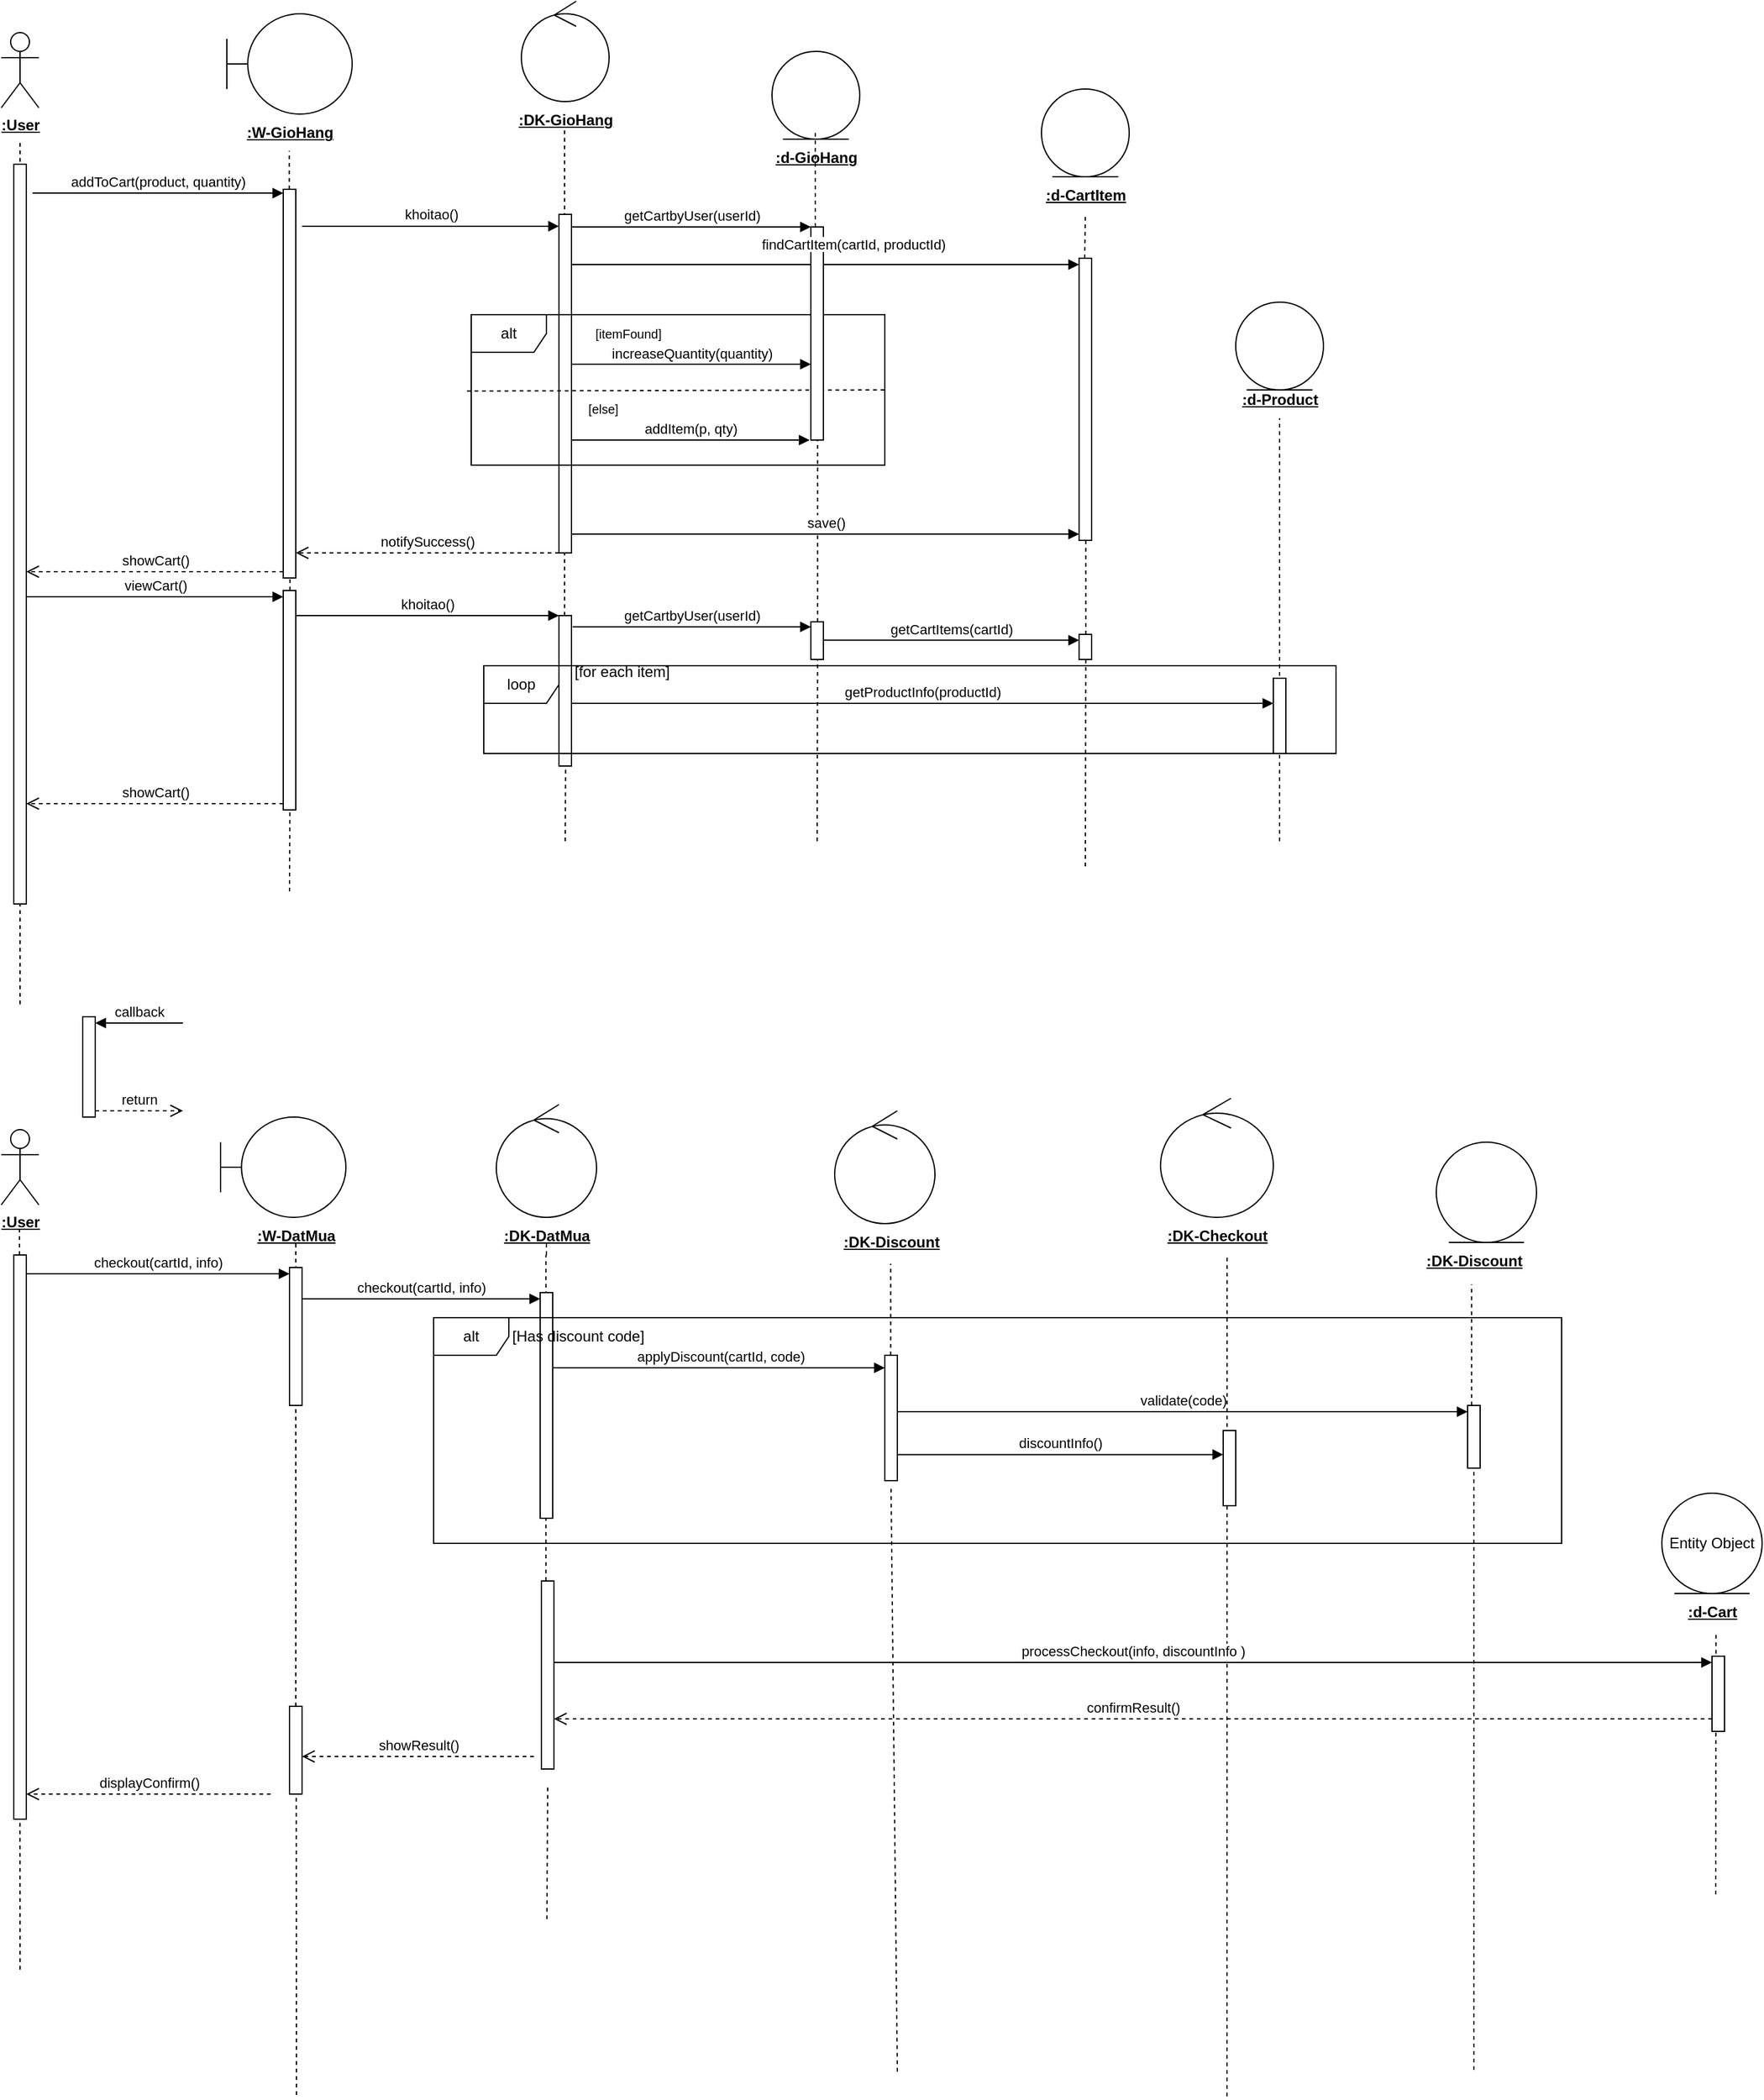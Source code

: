 <mxfile>
    <diagram id="i6ed9_GPbrMUFKTVZ5Md" name="Page-1">
        <mxGraphModel dx="311" dy="433" grid="1" gridSize="10" guides="1" tooltips="1" connect="1" arrows="1" fold="1" page="1" pageScale="1" pageWidth="850" pageHeight="1100" math="0" shadow="0">
            <root>
                <mxCell id="0"/>
                <mxCell id="1" parent="0"/>
                <mxCell id="469" value="" style="endArrow=none;dashed=1;html=1;" parent="1" edge="1">
                    <mxGeometry width="50" height="50" relative="1" as="geometry">
                        <mxPoint x="470" y="850" as="sourcePoint"/>
                        <mxPoint x="470" y="160" as="targetPoint"/>
                    </mxGeometry>
                </mxCell>
                <mxCell id="470" value="&lt;b&gt;&lt;u&gt;:User&lt;/u&gt;&lt;/b&gt;" style="shape=umlActor;verticalLabelPosition=bottom;verticalAlign=top;html=1;" parent="1" vertex="1">
                    <mxGeometry x="455" y="75" width="30" height="60" as="geometry"/>
                </mxCell>
                <mxCell id="471" value="" style="html=1;points=[[0,0,0,0,5],[0,1,0,0,-5],[1,0,0,0,5],[1,1,0,0,-5]];perimeter=orthogonalPerimeter;outlineConnect=0;targetShapes=umlLifeline;portConstraint=eastwest;newEdgeStyle={&quot;curved&quot;:0,&quot;rounded&quot;:0};" parent="1" vertex="1">
                    <mxGeometry x="465" y="180" width="10" height="590" as="geometry"/>
                </mxCell>
                <mxCell id="472" value="" style="shape=umlBoundary;whiteSpace=wrap;html=1;" parent="1" vertex="1">
                    <mxGeometry x="635" y="60" width="100" height="80" as="geometry"/>
                </mxCell>
                <mxCell id="473" value="&lt;b&gt;&lt;u&gt;:W-GioHang&lt;/u&gt;&lt;/b&gt;" style="text;html=1;align=center;verticalAlign=middle;resizable=0;points=[];autosize=1;strokeColor=none;fillColor=none;" parent="1" vertex="1">
                    <mxGeometry x="640" y="140" width="90" height="30" as="geometry"/>
                </mxCell>
                <mxCell id="474" value="" style="endArrow=none;dashed=1;html=1;entryX=0.498;entryY=0.978;entryDx=0;entryDy=0;entryPerimeter=0;exitX=0.481;exitY=0;exitDx=0;exitDy=0;exitPerimeter=0;" parent="1" source="486" target="473" edge="1">
                    <mxGeometry width="50" height="50" relative="1" as="geometry">
                        <mxPoint x="319.81" y="190" as="sourcePoint"/>
                        <mxPoint x="319.81" y="157.78" as="targetPoint"/>
                    </mxGeometry>
                </mxCell>
                <mxCell id="475" value="" style="shape=umlBoundary;whiteSpace=wrap;html=1;" parent="1" vertex="1">
                    <mxGeometry x="630" y="940" width="100" height="80" as="geometry"/>
                </mxCell>
                <mxCell id="476" value="" style="endArrow=none;dashed=1;html=1;entryX=0.535;entryY=0.926;entryDx=0;entryDy=0;entryPerimeter=0;" parent="1" source="569" edge="1">
                    <mxGeometry width="50" height="50" relative="1" as="geometry">
                        <mxPoint x="690.56" y="1720" as="sourcePoint"/>
                        <mxPoint x="690.0" y="1040" as="targetPoint"/>
                    </mxGeometry>
                </mxCell>
                <mxCell id="477" value="" style="ellipse;shape=umlControl;whiteSpace=wrap;html=1;" parent="1" vertex="1">
                    <mxGeometry x="870" y="50" width="70" height="80" as="geometry"/>
                </mxCell>
                <mxCell id="478" value="&lt;b&gt;&lt;u&gt;:DK-GioHang&lt;/u&gt;&lt;/b&gt;" style="text;html=1;align=center;verticalAlign=middle;resizable=0;points=[];autosize=1;strokeColor=none;fillColor=none;" parent="1" vertex="1">
                    <mxGeometry x="855" y="130" width="100" height="30" as="geometry"/>
                </mxCell>
                <mxCell id="479" value="" style="endArrow=none;dashed=1;html=1;entryX=0.535;entryY=0.926;entryDx=0;entryDy=0;entryPerimeter=0;" parent="1" source="535" edge="1">
                    <mxGeometry width="50" height="50" relative="1" as="geometry">
                        <mxPoint x="890" y="1580" as="sourcePoint"/>
                        <mxPoint x="890" y="1040" as="targetPoint"/>
                    </mxGeometry>
                </mxCell>
                <mxCell id="480" value="&lt;b&gt;&lt;u&gt;:d-CartItem&lt;/u&gt;&lt;/b&gt;" style="text;html=1;align=center;verticalAlign=middle;resizable=0;points=[];autosize=1;strokeColor=none;fillColor=none;" parent="1" vertex="1">
                    <mxGeometry x="1275" y="190" width="90" height="30" as="geometry"/>
                </mxCell>
                <mxCell id="481" value="" style="endArrow=none;dashed=1;html=1;entryX=0.535;entryY=0.926;entryDx=0;entryDy=0;entryPerimeter=0;" parent="1" source="509" edge="1">
                    <mxGeometry width="50" height="50" relative="1" as="geometry">
                        <mxPoint x="904" y="775.412" as="sourcePoint"/>
                        <mxPoint x="904.44" y="150" as="targetPoint"/>
                    </mxGeometry>
                </mxCell>
                <mxCell id="482" value="&lt;b&gt;&lt;u&gt;:W-DatMua&lt;/u&gt;&lt;/b&gt;" style="text;html=1;align=center;verticalAlign=middle;resizable=0;points=[];autosize=1;strokeColor=none;fillColor=none;" parent="1" vertex="1">
                    <mxGeometry x="645" y="1020" width="90" height="30" as="geometry"/>
                </mxCell>
                <mxCell id="483" value="" style="endArrow=none;dashed=1;html=1;" parent="1" edge="1">
                    <mxGeometry width="50" height="50" relative="1" as="geometry">
                        <mxPoint x="1319.5" y="255" as="sourcePoint"/>
                        <mxPoint x="1320" y="220" as="targetPoint"/>
                    </mxGeometry>
                </mxCell>
                <mxCell id="484" value="addToCart(product, quantity)" style="html=1;verticalAlign=bottom;endArrow=block;curved=0;rounded=0;exitX=1.5;exitY=0.039;exitDx=0;exitDy=0;exitPerimeter=0;" parent="1" source="471" target="486" edge="1">
                    <mxGeometry relative="1" as="geometry">
                        <mxPoint x="140" y="195" as="sourcePoint"/>
                        <mxPoint x="310" y="190" as="targetPoint"/>
                    </mxGeometry>
                </mxCell>
                <mxCell id="485" value="" style="endArrow=none;dashed=1;html=1;entryX=0.535;entryY=0.926;entryDx=0;entryDy=0;entryPerimeter=0;" parent="1" source="505" target="486" edge="1">
                    <mxGeometry width="50" height="50" relative="1" as="geometry">
                        <mxPoint x="320" y="760" as="sourcePoint"/>
                        <mxPoint x="323" y="158" as="targetPoint"/>
                    </mxGeometry>
                </mxCell>
                <mxCell id="486" value="" style="html=1;points=[[0,0,0,0,5],[0,1,0,0,-5],[1,0,0,0,5],[1,1,0,0,-5]];perimeter=orthogonalPerimeter;outlineConnect=0;targetShapes=umlLifeline;portConstraint=eastwest;newEdgeStyle={&quot;curved&quot;:0,&quot;rounded&quot;:0};" parent="1" vertex="1">
                    <mxGeometry x="680" y="200" width="10" height="310" as="geometry"/>
                </mxCell>
                <mxCell id="487" value="" style="html=1;points=[[0,0,0,0,5],[0,1,0,0,-5],[1,0,0,0,5],[1,1,0,0,-5]];perimeter=orthogonalPerimeter;outlineConnect=0;targetShapes=umlLifeline;portConstraint=eastwest;newEdgeStyle={&quot;curved&quot;:0,&quot;rounded&quot;:0};" parent="1" vertex="1">
                    <mxGeometry x="900" y="220" width="10" height="270" as="geometry"/>
                </mxCell>
                <mxCell id="488" value="" style="ellipse;shape=umlEntity;whiteSpace=wrap;html=1;" parent="1" vertex="1">
                    <mxGeometry x="1070" y="90" width="70" height="70" as="geometry"/>
                </mxCell>
                <mxCell id="489" value="&lt;b&gt;&lt;u&gt;:d-GioHang&lt;/u&gt;&lt;/b&gt;" style="text;html=1;align=center;verticalAlign=middle;resizable=0;points=[];autosize=1;strokeColor=none;fillColor=none;" parent="1" vertex="1">
                    <mxGeometry x="1060" y="160" width="90" height="30" as="geometry"/>
                </mxCell>
                <mxCell id="490" value="" style="endArrow=none;dashed=1;html=1;entryX=0.535;entryY=0.926;entryDx=0;entryDy=0;entryPerimeter=0;" parent="1" edge="1">
                    <mxGeometry width="50" height="50" relative="1" as="geometry">
                        <mxPoint x="1104.52" y="236" as="sourcePoint"/>
                        <mxPoint x="1104.52" y="155" as="targetPoint"/>
                    </mxGeometry>
                </mxCell>
                <mxCell id="491" value="getCartbyUser(userId)" style="html=1;verticalAlign=bottom;endArrow=block;curved=0;rounded=0;" parent="1" target="513" edge="1">
                    <mxGeometry relative="1" as="geometry">
                        <mxPoint x="910" y="230" as="sourcePoint"/>
                        <mxPoint x="1250" y="230" as="targetPoint"/>
                    </mxGeometry>
                </mxCell>
                <mxCell id="492" value="" style="endArrow=none;dashed=1;html=1;entryX=0.535;entryY=0.926;entryDx=0;entryDy=0;entryPerimeter=0;" parent="1" source="512" target="513" edge="1">
                    <mxGeometry width="50" height="50" relative="1" as="geometry">
                        <mxPoint x="1275" y="964.571" as="sourcePoint"/>
                        <mxPoint x="1275" y="149" as="targetPoint"/>
                    </mxGeometry>
                </mxCell>
                <mxCell id="493" value="" style="ellipse;shape=umlEntity;whiteSpace=wrap;html=1;" parent="1" vertex="1">
                    <mxGeometry x="1285" y="120" width="70" height="70" as="geometry"/>
                </mxCell>
                <mxCell id="494" value="" style="html=1;verticalAlign=bottom;endArrow=block;curved=0;rounded=0;entryX=0;entryY=0;entryDx=0;entryDy=5;" parent="1" source="513" target="515" edge="1">
                    <mxGeometry x="0.412" relative="1" as="geometry">
                        <mxPoint x="1040" y="260" as="sourcePoint"/>
                        <Array as="points">
                            <mxPoint x="910" y="260"/>
                        </Array>
                        <mxPoint as="offset"/>
                    </mxGeometry>
                </mxCell>
                <mxCell id="495" value="alt" style="shape=umlFrame;whiteSpace=wrap;html=1;pointerEvents=0;" parent="1" vertex="1">
                    <mxGeometry x="830" y="300" width="330" height="120" as="geometry"/>
                </mxCell>
                <mxCell id="496" value="&lt;font style=&quot;font-size: 10px;&quot;&gt;[itemFound]&lt;/font&gt;" style="text;html=1;align=center;verticalAlign=middle;resizable=0;points=[];autosize=1;strokeColor=none;fillColor=none;" parent="1" vertex="1">
                    <mxGeometry x="915" y="300" width="80" height="30" as="geometry"/>
                </mxCell>
                <mxCell id="497" value="khoitao()" style="html=1;verticalAlign=bottom;endArrow=block;curved=0;rounded=0;exitX=1.5;exitY=0.095;exitDx=0;exitDy=0;exitPerimeter=0;" parent="1" source="486" target="487" edge="1">
                    <mxGeometry relative="1" as="geometry">
                        <mxPoint x="420" y="190" as="sourcePoint"/>
                        <mxPoint x="595" y="190" as="targetPoint"/>
                    </mxGeometry>
                </mxCell>
                <mxCell id="498" value="increaseQuantity(quantity)" style="html=1;verticalAlign=bottom;endArrow=block;curved=0;rounded=0;" parent="1" source="487" target="513" edge="1">
                    <mxGeometry relative="1" as="geometry">
                        <mxPoint x="920" y="339.5" as="sourcePoint"/>
                        <mxPoint x="1110" y="340" as="targetPoint"/>
                        <Array as="points">
                            <mxPoint x="1010" y="339.5"/>
                            <mxPoint x="1090" y="339.5"/>
                        </Array>
                    </mxGeometry>
                </mxCell>
                <mxCell id="499" value="" style="endArrow=none;dashed=1;html=1;exitX=-0.007;exitY=0.545;exitDx=0;exitDy=0;exitPerimeter=0;" parent="1" edge="1">
                    <mxGeometry width="50" height="50" relative="1" as="geometry">
                        <mxPoint x="826.64" y="360.91" as="sourcePoint"/>
                        <mxPoint x="1160" y="360" as="targetPoint"/>
                    </mxGeometry>
                </mxCell>
                <mxCell id="500" value="&lt;span style=&quot;font-size: 10px;&quot;&gt;[else]&lt;/span&gt;" style="text;html=1;align=center;verticalAlign=middle;resizable=0;points=[];autosize=1;strokeColor=none;fillColor=none;" parent="1" vertex="1">
                    <mxGeometry x="910" y="360" width="50" height="30" as="geometry"/>
                </mxCell>
                <mxCell id="501" value="addItem(p, qty)" style="html=1;verticalAlign=bottom;endArrow=block;curved=0;rounded=0;" parent="1" source="487" edge="1">
                    <mxGeometry x="-0.002" relative="1" as="geometry">
                        <mxPoint x="915" y="400.5" as="sourcePoint"/>
                        <mxPoint x="1100" y="400" as="targetPoint"/>
                        <Array as="points">
                            <mxPoint x="1015" y="400"/>
                            <mxPoint x="1095" y="400"/>
                        </Array>
                        <mxPoint as="offset"/>
                    </mxGeometry>
                </mxCell>
                <mxCell id="502" value="save()" style="html=1;verticalAlign=bottom;endArrow=block;curved=0;rounded=0;entryX=0;entryY=1;entryDx=0;entryDy=-5;entryPerimeter=0;" parent="1" source="487" target="515" edge="1">
                    <mxGeometry relative="1" as="geometry">
                        <mxPoint x="1041" y="475" as="sourcePoint"/>
                        <mxPoint x="1111" y="475" as="targetPoint"/>
                    </mxGeometry>
                </mxCell>
                <mxCell id="503" value="notifySuccess()" style="html=1;verticalAlign=bottom;endArrow=open;dashed=1;endSize=8;curved=0;rounded=0;" parent="1" edge="1">
                    <mxGeometry relative="1" as="geometry">
                        <mxPoint x="690" y="490" as="targetPoint"/>
                        <mxPoint x="900" y="490" as="sourcePoint"/>
                    </mxGeometry>
                </mxCell>
                <mxCell id="504" value="" style="endArrow=none;dashed=1;html=1;entryX=0.535;entryY=0.926;entryDx=0;entryDy=0;entryPerimeter=0;" parent="1" target="505" edge="1">
                    <mxGeometry width="50" height="50" relative="1" as="geometry">
                        <mxPoint x="685" y="760" as="sourcePoint"/>
                        <mxPoint x="320" y="486" as="targetPoint"/>
                    </mxGeometry>
                </mxCell>
                <mxCell id="505" value="" style="html=1;points=[[0,0,0,0,5],[0,1,0,0,-5],[1,0,0,0,5],[1,1,0,0,-5]];perimeter=orthogonalPerimeter;outlineConnect=0;targetShapes=umlLifeline;portConstraint=eastwest;newEdgeStyle={&quot;curved&quot;:0,&quot;rounded&quot;:0};" parent="1" vertex="1">
                    <mxGeometry x="680" y="520" width="10" height="175" as="geometry"/>
                </mxCell>
                <mxCell id="506" value="viewCart()" style="html=1;verticalAlign=bottom;endArrow=block;curved=0;rounded=0;entryX=0;entryY=0;entryDx=0;entryDy=5;entryPerimeter=0;" parent="1" source="471" target="505" edge="1">
                    <mxGeometry relative="1" as="geometry">
                        <mxPoint x="475" y="540" as="sourcePoint"/>
                        <mxPoint x="650" y="540" as="targetPoint"/>
                    </mxGeometry>
                </mxCell>
                <mxCell id="507" value="khoitao()" style="html=1;verticalAlign=bottom;endArrow=block;curved=0;rounded=0;" parent="1" edge="1">
                    <mxGeometry relative="1" as="geometry">
                        <mxPoint x="690" y="540" as="sourcePoint"/>
                        <mxPoint x="900" y="540" as="targetPoint"/>
                        <Array as="points">
                            <mxPoint x="800" y="540"/>
                        </Array>
                    </mxGeometry>
                </mxCell>
                <mxCell id="508" value="" style="endArrow=none;dashed=1;html=1;entryX=0.535;entryY=0.926;entryDx=0;entryDy=0;entryPerimeter=0;" parent="1" target="509" edge="1">
                    <mxGeometry width="50" height="50" relative="1" as="geometry">
                        <mxPoint x="905" y="720" as="sourcePoint"/>
                        <mxPoint x="904.44" y="150" as="targetPoint"/>
                    </mxGeometry>
                </mxCell>
                <mxCell id="509" value="" style="html=1;points=[[0,0,0,0,5],[0,1,0,0,-5],[1,0,0,0,5],[1,1,0,0,-5]];perimeter=orthogonalPerimeter;outlineConnect=0;targetShapes=umlLifeline;portConstraint=eastwest;newEdgeStyle={&quot;curved&quot;:0,&quot;rounded&quot;:0};" parent="1" vertex="1">
                    <mxGeometry x="900" y="540" width="10" height="120" as="geometry"/>
                </mxCell>
                <mxCell id="510" value="getCartbyUser(userId)" style="html=1;verticalAlign=bottom;endArrow=block;curved=0;rounded=0;entryX=-0.1;entryY=0;entryDx=0;entryDy=0;entryPerimeter=0;" parent="1" edge="1">
                    <mxGeometry relative="1" as="geometry">
                        <mxPoint x="911" y="549" as="sourcePoint"/>
                        <mxPoint x="1101" y="549" as="targetPoint"/>
                    </mxGeometry>
                </mxCell>
                <mxCell id="511" value="" style="endArrow=none;dashed=1;html=1;entryX=0.535;entryY=0.926;entryDx=0;entryDy=0;entryPerimeter=0;" parent="1" target="512" edge="1">
                    <mxGeometry width="50" height="50" relative="1" as="geometry">
                        <mxPoint x="1106" y="720" as="sourcePoint"/>
                        <mxPoint x="1275" y="387" as="targetPoint"/>
                    </mxGeometry>
                </mxCell>
                <mxCell id="512" value="" style="html=1;points=[[0,0,0,0,5],[0,1,0,0,-5],[1,0,0,0,5],[1,1,0,0,-5]];perimeter=orthogonalPerimeter;outlineConnect=0;targetShapes=umlLifeline;portConstraint=eastwest;newEdgeStyle={&quot;curved&quot;:0,&quot;rounded&quot;:0};" parent="1" vertex="1">
                    <mxGeometry x="1101" y="545" width="10" height="30" as="geometry"/>
                </mxCell>
                <mxCell id="513" value="" style="html=1;points=[[0,0,0,0,5],[0,1,0,0,-5],[1,0,0,0,5],[1,1,0,0,-5]];perimeter=orthogonalPerimeter;outlineConnect=0;targetShapes=umlLifeline;portConstraint=eastwest;newEdgeStyle={&quot;curved&quot;:0,&quot;rounded&quot;:0};" parent="1" vertex="1">
                    <mxGeometry x="1101" y="230" width="10" height="170" as="geometry"/>
                </mxCell>
                <mxCell id="514" value="" style="endArrow=none;dashed=1;html=1;entryX=0.535;entryY=0.926;entryDx=0;entryDy=0;entryPerimeter=0;" parent="1" source="518" target="515" edge="1">
                    <mxGeometry width="50" height="50" relative="1" as="geometry">
                        <mxPoint x="1320" y="740" as="sourcePoint"/>
                        <mxPoint x="1410" y="150" as="targetPoint"/>
                    </mxGeometry>
                </mxCell>
                <mxCell id="515" value="" style="html=1;points=[[0,0,0,0,5],[0,1,0,0,-5],[1,0,0,0,5],[1,1,0,0,-5]];perimeter=orthogonalPerimeter;outlineConnect=0;targetShapes=umlLifeline;portConstraint=eastwest;newEdgeStyle={&quot;curved&quot;:0,&quot;rounded&quot;:0};" parent="1" vertex="1">
                    <mxGeometry x="1315" y="255" width="10" height="225" as="geometry"/>
                </mxCell>
                <mxCell id="516" value="getCartItems(cartId)" style="html=1;verticalAlign=bottom;endArrow=block;curved=0;rounded=0;entryX=0;entryY=0;entryDx=0;entryDy=5;" parent="1" edge="1">
                    <mxGeometry relative="1" as="geometry">
                        <mxPoint x="1111.0" y="559.68" as="sourcePoint"/>
                        <mxPoint x="1315" y="559.68" as="targetPoint"/>
                    </mxGeometry>
                </mxCell>
                <mxCell id="517" value="" style="endArrow=none;dashed=1;html=1;entryX=0.535;entryY=0.926;entryDx=0;entryDy=0;entryPerimeter=0;" parent="1" target="518" edge="1">
                    <mxGeometry width="50" height="50" relative="1" as="geometry">
                        <mxPoint x="1320" y="740" as="sourcePoint"/>
                        <mxPoint x="1320" y="463" as="targetPoint"/>
                    </mxGeometry>
                </mxCell>
                <mxCell id="518" value="" style="html=1;points=[[0,0,0,0,5],[0,1,0,0,-5],[1,0,0,0,5],[1,1,0,0,-5]];perimeter=orthogonalPerimeter;outlineConnect=0;targetShapes=umlLifeline;portConstraint=eastwest;newEdgeStyle={&quot;curved&quot;:0,&quot;rounded&quot;:0};" parent="1" vertex="1">
                    <mxGeometry x="1315" y="555" width="10" height="20" as="geometry"/>
                </mxCell>
                <mxCell id="519" value="" style="ellipse;shape=umlEntity;whiteSpace=wrap;html=1;" parent="1" vertex="1">
                    <mxGeometry x="1440" y="290" width="70" height="70" as="geometry"/>
                </mxCell>
                <mxCell id="520" value="&lt;b&gt;&lt;u&gt;:d-Product&lt;/u&gt;&lt;/b&gt;" style="text;html=1;align=center;verticalAlign=middle;resizable=0;points=[];autosize=1;strokeColor=none;fillColor=none;" parent="1" vertex="1">
                    <mxGeometry x="1435" y="352.5" width="80" height="30" as="geometry"/>
                </mxCell>
                <mxCell id="521" value="" style="endArrow=none;dashed=1;html=1;" parent="1" target="520" edge="1">
                    <mxGeometry width="50" height="50" relative="1" as="geometry">
                        <mxPoint x="1475" y="720" as="sourcePoint"/>
                        <mxPoint x="1480" y="280" as="targetPoint"/>
                    </mxGeometry>
                </mxCell>
                <mxCell id="522" value="[for each item]" style="text;html=1;align=center;verticalAlign=middle;resizable=0;points=[];autosize=1;strokeColor=none;fillColor=none;" parent="1" vertex="1">
                    <mxGeometry x="900" y="570" width="100" height="30" as="geometry"/>
                </mxCell>
                <mxCell id="523" value="" style="html=1;points=[[0,0,0,0,5],[0,1,0,0,-5],[1,0,0,0,5],[1,1,0,0,-5]];perimeter=orthogonalPerimeter;outlineConnect=0;targetShapes=umlLifeline;portConstraint=eastwest;newEdgeStyle={&quot;curved&quot;:0,&quot;rounded&quot;:0};" parent="1" vertex="1">
                    <mxGeometry x="1470" y="590" width="10" height="60" as="geometry"/>
                </mxCell>
                <mxCell id="524" value="getProductInfo(productId)" style="html=1;verticalAlign=bottom;endArrow=block;curved=0;rounded=0;entryX=0;entryY=0;entryDx=0;entryDy=5;" parent="1" edge="1">
                    <mxGeometry relative="1" as="geometry">
                        <mxPoint x="910" y="610" as="sourcePoint"/>
                        <mxPoint x="1470" y="610" as="targetPoint"/>
                    </mxGeometry>
                </mxCell>
                <mxCell id="525" value="loop" style="shape=umlFrame;whiteSpace=wrap;html=1;pointerEvents=0;" parent="1" vertex="1">
                    <mxGeometry x="840" y="580" width="680" height="70" as="geometry"/>
                </mxCell>
                <mxCell id="526" value="showCart()" style="html=1;verticalAlign=bottom;endArrow=open;dashed=1;endSize=8;curved=0;rounded=0;exitX=0;exitY=1;exitDx=0;exitDy=-5;exitPerimeter=0;" parent="1" source="505" target="471" edge="1">
                    <mxGeometry relative="1" as="geometry">
                        <mxPoint x="140" y="689" as="targetPoint"/>
                        <mxPoint x="310" y="690" as="sourcePoint"/>
                    </mxGeometry>
                </mxCell>
                <mxCell id="527" value="showCart()" style="html=1;verticalAlign=bottom;endArrow=open;dashed=1;endSize=8;curved=0;rounded=0;exitX=0;exitY=1;exitDx=0;exitDy=-5;exitPerimeter=0;" parent="1" source="486" target="471" edge="1">
                    <mxGeometry relative="1" as="geometry">
                        <mxPoint x="465" y="510" as="targetPoint"/>
                        <mxPoint x="670" y="510" as="sourcePoint"/>
                    </mxGeometry>
                </mxCell>
                <mxCell id="528" value="&lt;b&gt;&lt;u&gt;:User&lt;/u&gt;&lt;/b&gt;" style="shape=umlActor;verticalLabelPosition=bottom;verticalAlign=top;html=1;" parent="1" vertex="1">
                    <mxGeometry x="455" y="950" width="30" height="60" as="geometry"/>
                </mxCell>
                <mxCell id="529" value="" style="endArrow=none;dashed=1;html=1;" parent="1" edge="1">
                    <mxGeometry width="50" height="50" relative="1" as="geometry">
                        <mxPoint x="470" y="1620" as="sourcePoint"/>
                        <mxPoint x="469.55" y="1030" as="targetPoint"/>
                    </mxGeometry>
                </mxCell>
                <mxCell id="530" value="" style="html=1;points=[[0,0,0,0,5],[0,1,0,0,-5],[1,0,0,0,5],[1,1,0,0,-5]];perimeter=orthogonalPerimeter;outlineConnect=0;targetShapes=umlLifeline;portConstraint=eastwest;newEdgeStyle={&quot;curved&quot;:0,&quot;rounded&quot;:0};" parent="1" vertex="1">
                    <mxGeometry x="685" y="1060" width="10" height="110" as="geometry"/>
                </mxCell>
                <mxCell id="531" value="checkout(cartId, info)" style="html=1;verticalAlign=bottom;endArrow=block;curved=0;rounded=0;entryX=0;entryY=0;entryDx=0;entryDy=5;" parent="1" source="532" target="530" edge="1">
                    <mxGeometry relative="1" as="geometry">
                        <mxPoint x="570" y="1065" as="sourcePoint"/>
                    </mxGeometry>
                </mxCell>
                <mxCell id="532" value="" style="html=1;points=[[0,0,0,0,5],[0,1,0,0,-5],[1,0,0,0,5],[1,1,0,0,-5]];perimeter=orthogonalPerimeter;outlineConnect=0;targetShapes=umlLifeline;portConstraint=eastwest;newEdgeStyle={&quot;curved&quot;:0,&quot;rounded&quot;:0};" parent="1" vertex="1">
                    <mxGeometry x="465" y="1050" width="10" height="450" as="geometry"/>
                </mxCell>
                <mxCell id="533" value="" style="ellipse;shape=umlControl;whiteSpace=wrap;html=1;" parent="1" vertex="1">
                    <mxGeometry x="850" y="930" width="80" height="90" as="geometry"/>
                </mxCell>
                <mxCell id="534" value="" style="endArrow=none;dashed=1;html=1;entryX=0.502;entryY=1.083;entryDx=0;entryDy=0;entryPerimeter=0;" parent="1" source="561" edge="1">
                    <mxGeometry width="50" height="50" relative="1" as="geometry">
                        <mxPoint x="890.37" y="1579.73" as="sourcePoint"/>
                        <mxPoint x="889.63" y="1050" as="targetPoint"/>
                    </mxGeometry>
                </mxCell>
                <mxCell id="535" value="&lt;b&gt;&lt;u&gt;:DK-DatMua&lt;/u&gt;&lt;/b&gt;" style="text;html=1;align=center;verticalAlign=middle;resizable=0;points=[];autosize=1;strokeColor=none;fillColor=none;" parent="1" vertex="1">
                    <mxGeometry x="845" y="1020" width="90" height="30" as="geometry"/>
                </mxCell>
                <mxCell id="536" value="" style="html=1;points=[[0,0,0,0,5],[0,1,0,0,-5],[1,0,0,0,5],[1,1,0,0,-5]];perimeter=orthogonalPerimeter;outlineConnect=0;targetShapes=umlLifeline;portConstraint=eastwest;newEdgeStyle={&quot;curved&quot;:0,&quot;rounded&quot;:0};" parent="1" vertex="1">
                    <mxGeometry x="520" y="860" width="10" height="80" as="geometry"/>
                </mxCell>
                <mxCell id="537" value="callback" style="html=1;verticalAlign=bottom;endArrow=block;curved=0;rounded=0;entryX=1;entryY=0;entryDx=0;entryDy=5;" parent="1" target="536" edge="1">
                    <mxGeometry relative="1" as="geometry">
                        <mxPoint x="600" y="865" as="sourcePoint"/>
                    </mxGeometry>
                </mxCell>
                <mxCell id="538" value="return" style="html=1;verticalAlign=bottom;endArrow=open;dashed=1;endSize=8;curved=0;rounded=0;exitX=1;exitY=1;exitDx=0;exitDy=-5;" parent="1" source="536" edge="1">
                    <mxGeometry relative="1" as="geometry">
                        <mxPoint x="600" y="935" as="targetPoint"/>
                    </mxGeometry>
                </mxCell>
                <mxCell id="539" value="" style="html=1;points=[[0,0,0,0,5],[0,1,0,0,-5],[1,0,0,0,5],[1,1,0,0,-5]];perimeter=orthogonalPerimeter;outlineConnect=0;targetShapes=umlLifeline;portConstraint=eastwest;newEdgeStyle={&quot;curved&quot;:0,&quot;rounded&quot;:0};" parent="1" vertex="1">
                    <mxGeometry x="885" y="1080" width="10" height="180" as="geometry"/>
                </mxCell>
                <mxCell id="540" value="checkout(cartId, info)" style="html=1;verticalAlign=bottom;endArrow=block;curved=0;rounded=0;entryX=0;entryY=0;entryDx=0;entryDy=5;" parent="1" source="530" target="539" edge="1">
                    <mxGeometry relative="1" as="geometry">
                        <mxPoint x="815" y="1085" as="sourcePoint"/>
                        <mxPoint as="offset"/>
                    </mxGeometry>
                </mxCell>
                <mxCell id="541" value="alt" style="shape=umlFrame;whiteSpace=wrap;html=1;pointerEvents=0;" parent="1" vertex="1">
                    <mxGeometry x="800" y="1100" width="900" height="180" as="geometry"/>
                </mxCell>
                <mxCell id="542" value="" style="ellipse;shape=umlControl;whiteSpace=wrap;html=1;" parent="1" vertex="1">
                    <mxGeometry x="1120" y="935" width="80" height="90" as="geometry"/>
                </mxCell>
                <mxCell id="543" value="&lt;b&gt;&lt;u&gt;:DK-Discount&lt;/u&gt;&lt;/b&gt;" style="text;html=1;align=center;verticalAlign=middle;resizable=0;points=[];autosize=1;strokeColor=none;fillColor=none;" parent="1" vertex="1">
                    <mxGeometry x="1115" y="1025" width="100" height="30" as="geometry"/>
                </mxCell>
                <mxCell id="544" value="" style="endArrow=none;dashed=1;html=1;entryX=0.497;entryY=1.065;entryDx=0;entryDy=0;entryPerimeter=0;" parent="1" source="547" target="543" edge="1">
                    <mxGeometry width="50" height="50" relative="1" as="geometry">
                        <mxPoint x="1170" y="1701.391" as="sourcePoint"/>
                        <mxPoint x="1160" y="1090" as="targetPoint"/>
                    </mxGeometry>
                </mxCell>
                <mxCell id="545" value="applyDiscount(cartId, code)" style="html=1;verticalAlign=bottom;endArrow=block;curved=0;rounded=0;entryX=0;entryY=0;entryDx=0;entryDy=5;" parent="1" edge="1">
                    <mxGeometry x="0.011" relative="1" as="geometry">
                        <mxPoint x="895" y="1140" as="sourcePoint"/>
                        <mxPoint x="1160" y="1140" as="targetPoint"/>
                        <Array as="points">
                            <mxPoint x="1030" y="1140"/>
                        </Array>
                        <mxPoint as="offset"/>
                    </mxGeometry>
                </mxCell>
                <mxCell id="546" value="" style="endArrow=none;dashed=1;html=1;entryX=0.497;entryY=1.065;entryDx=0;entryDy=0;entryPerimeter=0;" parent="1" target="547" edge="1">
                    <mxGeometry width="50" height="50" relative="1" as="geometry">
                        <mxPoint x="1170" y="1701.391" as="sourcePoint"/>
                        <mxPoint x="1165" y="1057" as="targetPoint"/>
                    </mxGeometry>
                </mxCell>
                <mxCell id="547" value="" style="html=1;points=[[0,0,0,0,5],[0,1,0,0,-5],[1,0,0,0,5],[1,1,0,0,-5]];perimeter=orthogonalPerimeter;outlineConnect=0;targetShapes=umlLifeline;portConstraint=eastwest;newEdgeStyle={&quot;curved&quot;:0,&quot;rounded&quot;:0};" parent="1" vertex="1">
                    <mxGeometry x="1160" y="1130" width="10" height="100" as="geometry"/>
                </mxCell>
                <mxCell id="548" value="[Has discount code]" style="text;html=1;align=center;verticalAlign=middle;resizable=0;points=[];autosize=1;strokeColor=none;fillColor=none;" parent="1" vertex="1">
                    <mxGeometry x="850" y="1100" width="130" height="30" as="geometry"/>
                </mxCell>
                <mxCell id="549" value="" style="ellipse;shape=umlEntity;whiteSpace=wrap;html=1;" parent="1" vertex="1">
                    <mxGeometry x="1600" y="960" width="80" height="80" as="geometry"/>
                </mxCell>
                <mxCell id="550" value="&lt;b&gt;&lt;u&gt;:DK-Discount&lt;/u&gt;&lt;/b&gt;" style="text;html=1;align=center;verticalAlign=middle;resizable=0;points=[];autosize=1;strokeColor=none;fillColor=none;" parent="1" vertex="1">
                    <mxGeometry x="1580" y="1040" width="100" height="30" as="geometry"/>
                </mxCell>
                <mxCell id="551" value="" style="endArrow=none;dashed=1;html=1;entryX=0.482;entryY=1.118;entryDx=0;entryDy=0;entryPerimeter=0;" parent="1" source="554" target="550" edge="1">
                    <mxGeometry width="50" height="50" relative="1" as="geometry">
                        <mxPoint x="1388" y="1854.923" as="sourcePoint"/>
                        <mxPoint x="1400" y="1175" as="targetPoint"/>
                    </mxGeometry>
                </mxCell>
                <mxCell id="552" value="validate(code)" style="html=1;verticalAlign=bottom;endArrow=block;curved=0;rounded=0;entryX=0;entryY=0;entryDx=0;entryDy=5;" parent="1" source="547" target="554" edge="1">
                    <mxGeometry relative="1" as="geometry">
                        <mxPoint x="1315" y="1165" as="sourcePoint"/>
                    </mxGeometry>
                </mxCell>
                <mxCell id="553" value="" style="endArrow=none;dashed=1;html=1;" parent="1" target="554" edge="1">
                    <mxGeometry width="50" height="50" relative="1" as="geometry">
                        <mxPoint x="1630" y="1700" as="sourcePoint"/>
                        <mxPoint x="1661.82" y="1250.0" as="targetPoint"/>
                    </mxGeometry>
                </mxCell>
                <mxCell id="554" value="" style="html=1;points=[[0,0,0,0,5],[0,1,0,0,-5],[1,0,0,0,5],[1,1,0,0,-5]];perimeter=orthogonalPerimeter;outlineConnect=0;targetShapes=umlLifeline;portConstraint=eastwest;newEdgeStyle={&quot;curved&quot;:0,&quot;rounded&quot;:0};" parent="1" vertex="1">
                    <mxGeometry x="1625" y="1170" width="10" height="50" as="geometry"/>
                </mxCell>
                <mxCell id="555" value="" style="ellipse;shape=umlControl;whiteSpace=wrap;html=1;" parent="1" vertex="1">
                    <mxGeometry x="1380" y="925" width="90" height="95" as="geometry"/>
                </mxCell>
                <mxCell id="556" value="&lt;b&gt;&lt;u&gt;:DK-Checkout&lt;/u&gt;&lt;/b&gt;" style="text;html=1;align=center;verticalAlign=middle;resizable=0;points=[];autosize=1;strokeColor=none;fillColor=none;" parent="1" vertex="1">
                    <mxGeometry x="1375" y="1020" width="100" height="30" as="geometry"/>
                </mxCell>
                <mxCell id="557" value="" style="endArrow=none;dashed=1;html=1;entryX=0.581;entryY=1.057;entryDx=0;entryDy=0;entryPerimeter=0;" parent="1" target="556" edge="1">
                    <mxGeometry width="50" height="50" relative="1" as="geometry">
                        <mxPoint x="1433" y="1721.143" as="sourcePoint"/>
                        <mxPoint x="1430" y="1080" as="targetPoint"/>
                    </mxGeometry>
                </mxCell>
                <mxCell id="558" value="" style="html=1;points=[[0,0,0,0,5],[0,1,0,0,-5],[1,0,0,0,5],[1,1,0,0,-5]];perimeter=orthogonalPerimeter;outlineConnect=0;targetShapes=umlLifeline;portConstraint=eastwest;newEdgeStyle={&quot;curved&quot;:0,&quot;rounded&quot;:0};" parent="1" vertex="1">
                    <mxGeometry x="1430" y="1190" width="10" height="60" as="geometry"/>
                </mxCell>
                <mxCell id="559" value="discountInfo()" style="html=1;verticalAlign=bottom;endArrow=block;curved=0;rounded=0;entryX=0;entryY=0;entryDx=0;entryDy=5;" parent="1" edge="1">
                    <mxGeometry relative="1" as="geometry">
                        <mxPoint x="1170.0" y="1209.23" as="sourcePoint"/>
                        <mxPoint x="1430.0" y="1209.23" as="targetPoint"/>
                    </mxGeometry>
                </mxCell>
                <mxCell id="560" value="" style="endArrow=none;dashed=1;html=1;entryX=0.502;entryY=1.083;entryDx=0;entryDy=0;entryPerimeter=0;" parent="1" target="561" edge="1">
                    <mxGeometry width="50" height="50" relative="1" as="geometry">
                        <mxPoint x="890.37" y="1579.73" as="sourcePoint"/>
                        <mxPoint x="889.63" y="1050" as="targetPoint"/>
                    </mxGeometry>
                </mxCell>
                <mxCell id="561" value="" style="html=1;points=[[0,0,0,0,5],[0,1,0,0,-5],[1,0,0,0,5],[1,1,0,0,-5]];perimeter=orthogonalPerimeter;outlineConnect=0;targetShapes=umlLifeline;portConstraint=eastwest;newEdgeStyle={&quot;curved&quot;:0,&quot;rounded&quot;:0};" parent="1" vertex="1">
                    <mxGeometry x="886" y="1310" width="10" height="150" as="geometry"/>
                </mxCell>
                <mxCell id="562" value="Entity Object" style="ellipse;shape=umlEntity;whiteSpace=wrap;html=1;" parent="1" vertex="1">
                    <mxGeometry x="1780" y="1240" width="80" height="80" as="geometry"/>
                </mxCell>
                <mxCell id="563" value="" style="endArrow=none;dashed=1;html=1;entryX=0.607;entryY=1.076;entryDx=0;entryDy=0;entryPerimeter=0;" parent="1" edge="1">
                    <mxGeometry width="50" height="50" relative="1" as="geometry">
                        <mxPoint x="1823" y="1560" as="sourcePoint"/>
                        <mxPoint x="1823.21" y="1350.0" as="targetPoint"/>
                    </mxGeometry>
                </mxCell>
                <mxCell id="564" value="&lt;b&gt;&lt;u&gt;:d-Cart&lt;/u&gt;&lt;/b&gt;" style="text;html=1;align=center;verticalAlign=middle;resizable=0;points=[];autosize=1;strokeColor=none;fillColor=none;" parent="1" vertex="1">
                    <mxGeometry x="1790" y="1320" width="60" height="30" as="geometry"/>
                </mxCell>
                <mxCell id="565" value="" style="html=1;points=[[0,0,0,0,5],[0,1,0,0,-5],[1,0,0,0,5],[1,1,0,0,-5]];perimeter=orthogonalPerimeter;outlineConnect=0;targetShapes=umlLifeline;portConstraint=eastwest;newEdgeStyle={&quot;curved&quot;:0,&quot;rounded&quot;:0};" parent="1" vertex="1">
                    <mxGeometry x="1820" y="1370" width="10" height="60" as="geometry"/>
                </mxCell>
                <mxCell id="566" value="processCheckout(info, discountInfo )" style="html=1;verticalAlign=bottom;endArrow=block;curved=0;rounded=0;entryX=0;entryY=0;entryDx=0;entryDy=5;" parent="1" source="561" target="565" edge="1">
                    <mxGeometry relative="1" as="geometry">
                        <mxPoint x="900" y="1380" as="sourcePoint"/>
                    </mxGeometry>
                </mxCell>
                <mxCell id="567" value="confirmResult()" style="html=1;verticalAlign=bottom;endArrow=open;dashed=1;endSize=8;curved=0;rounded=0;exitX=0;exitY=1;exitDx=0;exitDy=-5;" parent="1" target="561" edge="1">
                    <mxGeometry relative="1" as="geometry">
                        <mxPoint x="1750" y="1420" as="targetPoint"/>
                        <mxPoint x="1820" y="1420" as="sourcePoint"/>
                    </mxGeometry>
                </mxCell>
                <mxCell id="568" value="" style="endArrow=none;dashed=1;html=1;entryX=0.535;entryY=0.926;entryDx=0;entryDy=0;entryPerimeter=0;" parent="1" target="569" edge="1">
                    <mxGeometry width="50" height="50" relative="1" as="geometry">
                        <mxPoint x="690.56" y="1720" as="sourcePoint"/>
                        <mxPoint x="690.0" y="1040" as="targetPoint"/>
                    </mxGeometry>
                </mxCell>
                <mxCell id="569" value="" style="html=1;points=[[0,0,0,0,5],[0,1,0,0,-5],[1,0,0,0,5],[1,1,0,0,-5]];perimeter=orthogonalPerimeter;outlineConnect=0;targetShapes=umlLifeline;portConstraint=eastwest;newEdgeStyle={&quot;curved&quot;:0,&quot;rounded&quot;:0};" parent="1" vertex="1">
                    <mxGeometry x="685" y="1410" width="10" height="70" as="geometry"/>
                </mxCell>
                <mxCell id="570" value="showResult()" style="html=1;verticalAlign=bottom;endArrow=open;dashed=1;endSize=8;curved=0;rounded=0;" parent="1" target="569" edge="1">
                    <mxGeometry relative="1" as="geometry">
                        <mxPoint x="906" y="1430" as="targetPoint"/>
                        <mxPoint x="880" y="1450" as="sourcePoint"/>
                    </mxGeometry>
                </mxCell>
                <mxCell id="571" value="displayConfirm()" style="html=1;verticalAlign=bottom;endArrow=open;dashed=1;endSize=8;curved=0;rounded=0;" parent="1" target="532" edge="1">
                    <mxGeometry relative="1" as="geometry">
                        <mxPoint x="480" y="1480" as="targetPoint"/>
                        <mxPoint x="670" y="1480" as="sourcePoint"/>
                    </mxGeometry>
                </mxCell>
                <mxCell id="572" value="&lt;span style=&quot;color: rgb(0, 0, 0); font-family: Helvetica; font-size: 11px; font-style: normal; font-variant-ligatures: normal; font-variant-caps: normal; font-weight: 400; letter-spacing: normal; orphans: 2; text-align: center; text-indent: 0px; text-transform: none; widows: 2; word-spacing: 0px; -webkit-text-stroke-width: 0px; white-space: nowrap; background-color: rgb(255, 255, 255); text-decoration-thickness: initial; text-decoration-style: initial; text-decoration-color: initial; display: inline !important; float: none;&quot;&gt;findCartItem(cartId, productId)&lt;/span&gt;" style="text;whiteSpace=wrap;html=1;" vertex="1" parent="1">
                    <mxGeometry x="1060" y="230" width="180" height="40" as="geometry"/>
                </mxCell>
            </root>
        </mxGraphModel>
    </diagram>
</mxfile>